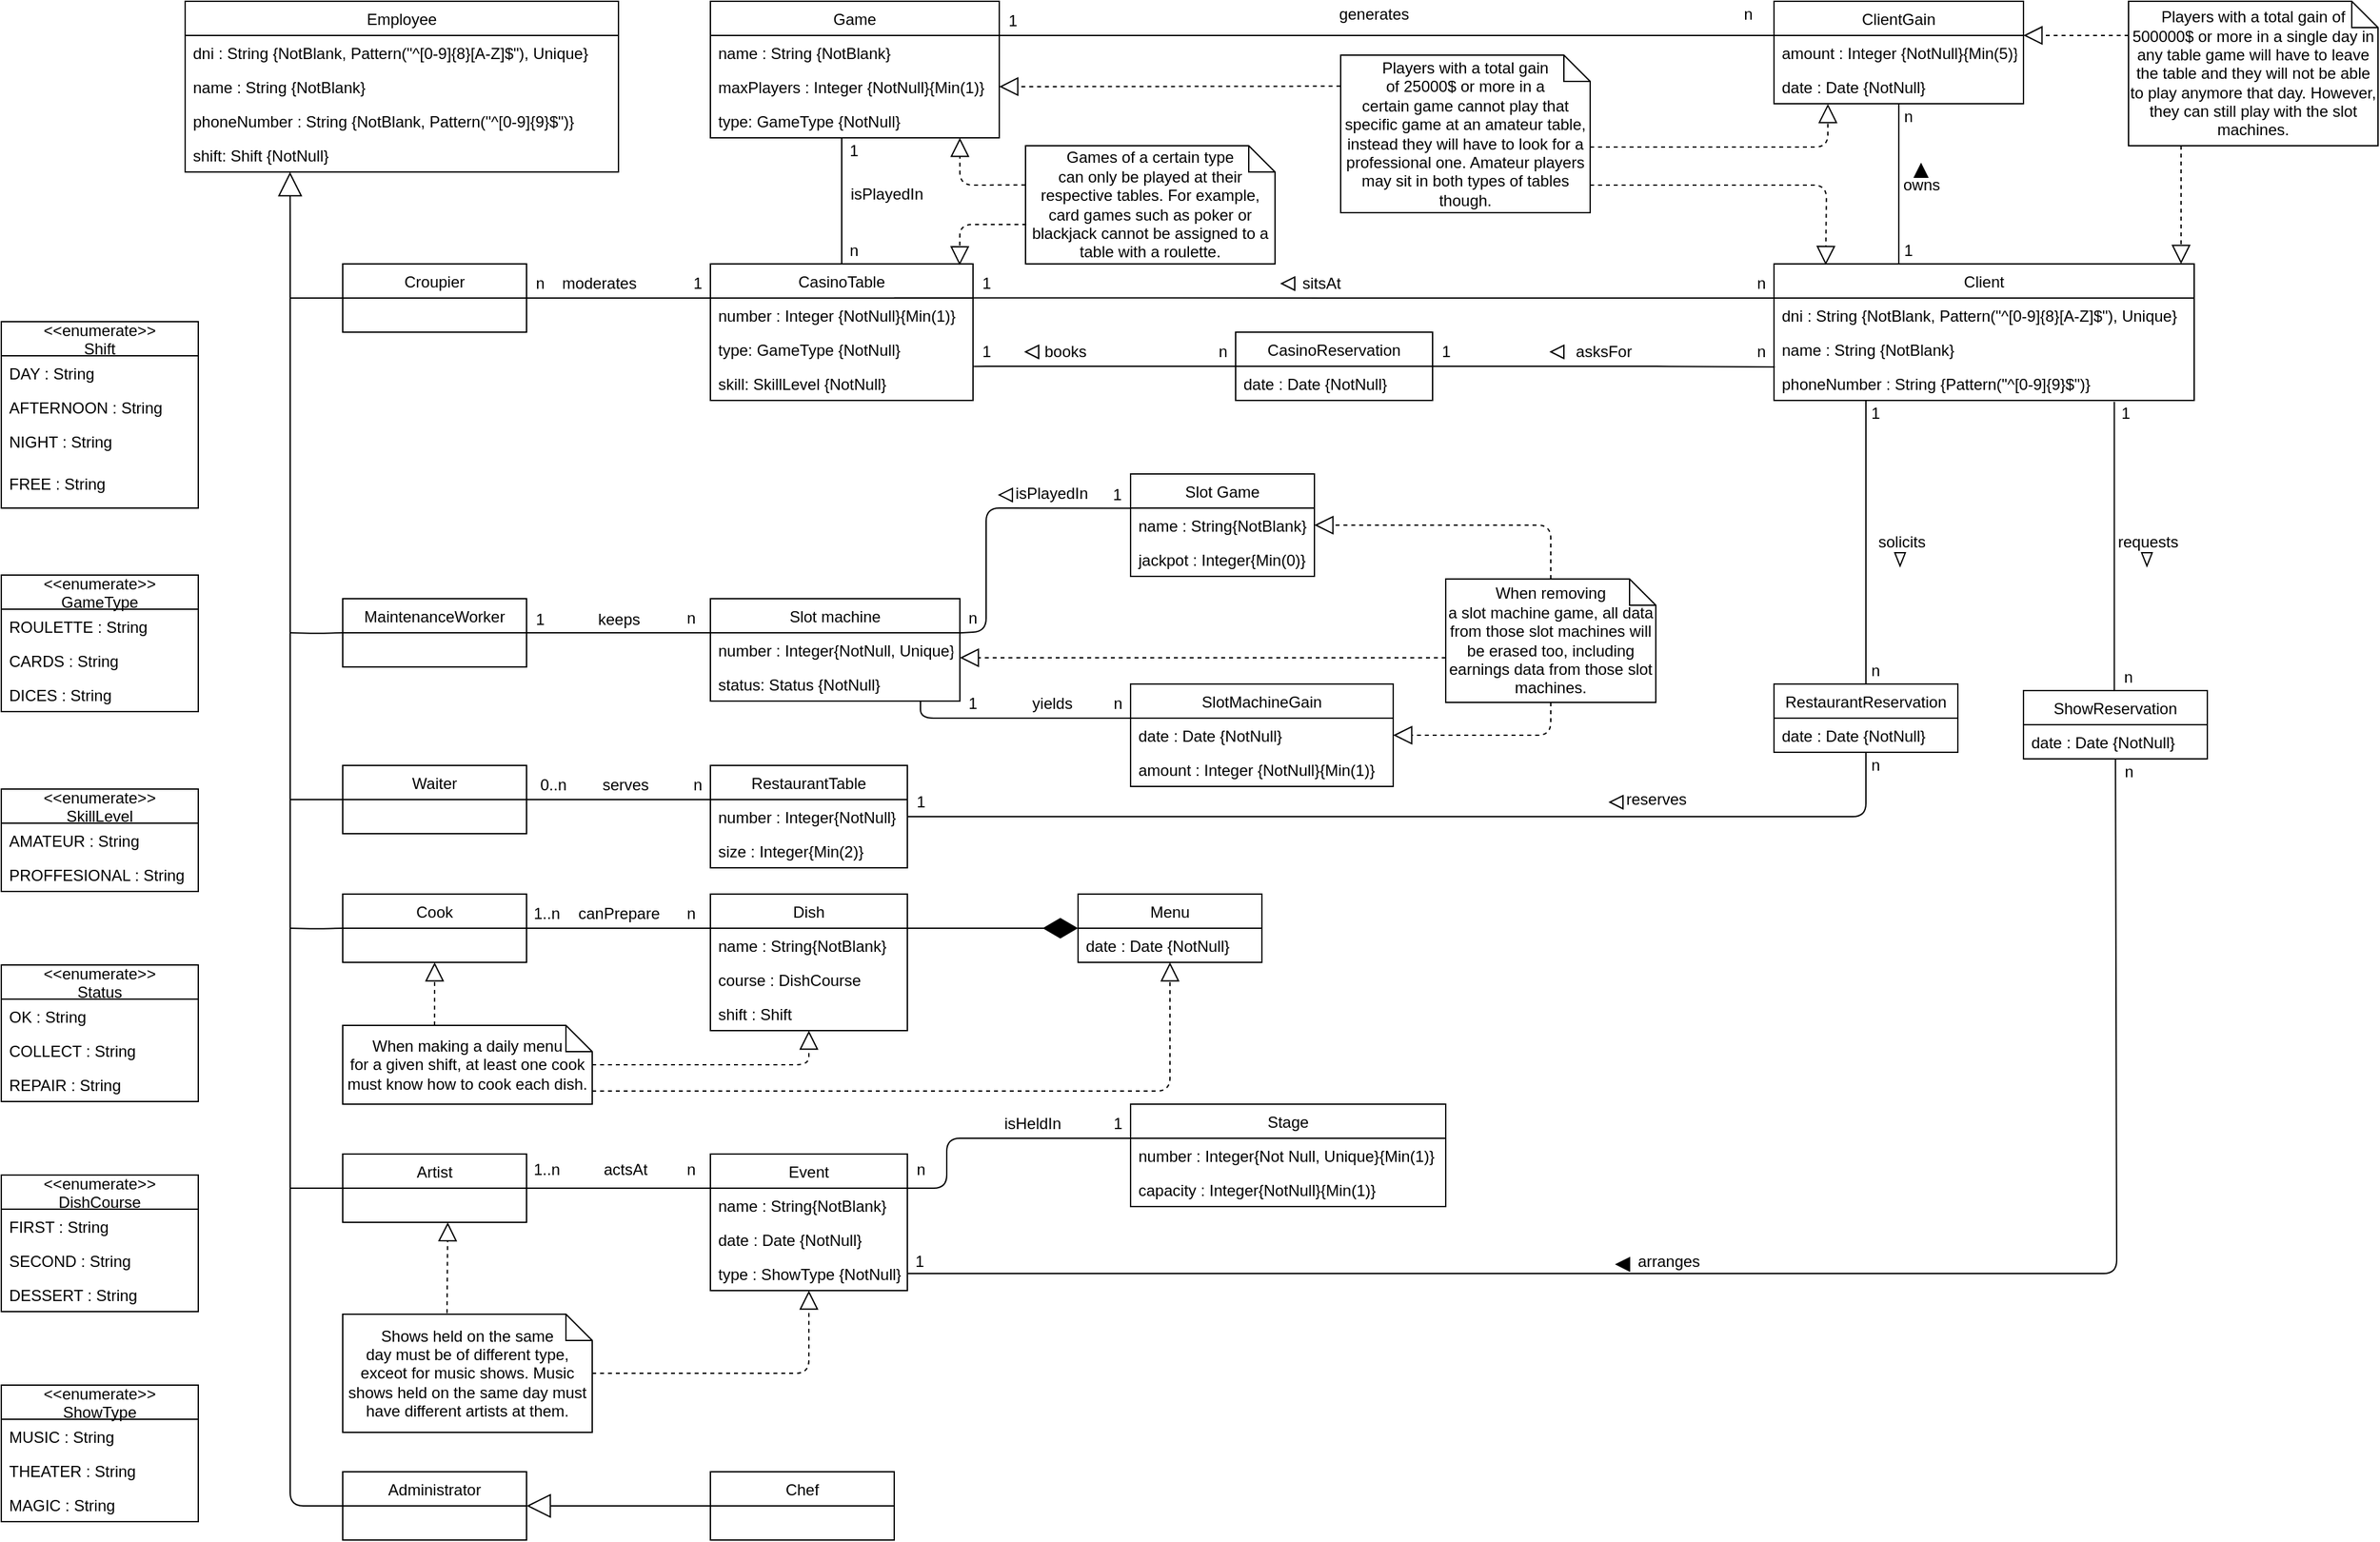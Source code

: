 <mxfile version="13.9.2" type="device"><diagram id="haP7rT65bJ3RNNxYi6FX" name="Page-1"><mxGraphModel dx="2274" dy="1919" grid="1" gridSize="10" guides="1" tooltips="1" connect="1" arrows="0" fold="1" page="1" pageScale="1" pageWidth="827" pageHeight="1169" math="0" shadow="0"><root><mxCell id="0"/><mxCell id="1" parent="0"/><mxCell id="ttoo0O_EBMb4lFPhNfV6-1" value="Employee" style="swimlane;fontStyle=0;childLayout=stackLayout;horizontal=1;startSize=26;fillColor=none;horizontalStack=0;resizeParent=1;resizeParentMax=0;resizeLast=0;collapsible=1;marginBottom=0;" parent="1" vertex="1"><mxGeometry x="-160" y="-960" width="330" height="130" as="geometry"><mxRectangle x="-40" y="-960" width="90" height="26" as="alternateBounds"/></mxGeometry></mxCell><mxCell id="ttoo0O_EBMb4lFPhNfV6-3" value="dni : String {NotBlank, Pattern(&quot;^[0-9]{8}[A-Z]$&quot;), Unique}" style="text;strokeColor=none;fillColor=none;align=left;verticalAlign=top;spacingLeft=4;spacingRight=4;overflow=hidden;rotatable=0;points=[[0,0.5],[1,0.5]];portConstraint=eastwest;" parent="ttoo0O_EBMb4lFPhNfV6-1" vertex="1"><mxGeometry y="26" width="330" height="26" as="geometry"/></mxCell><mxCell id="ttoo0O_EBMb4lFPhNfV6-2" value="name : String {NotBlank}" style="text;strokeColor=none;fillColor=none;align=left;verticalAlign=top;spacingLeft=4;spacingRight=4;overflow=hidden;rotatable=0;points=[[0,0.5],[1,0.5]];portConstraint=eastwest;" parent="ttoo0O_EBMb4lFPhNfV6-1" vertex="1"><mxGeometry y="52" width="330" height="26" as="geometry"/></mxCell><mxCell id="ttoo0O_EBMb4lFPhNfV6-4" value="phoneNumber : String {NotBlank, Pattern(&quot;^[0-9]{9}$&quot;)}" style="text;strokeColor=none;fillColor=none;align=left;verticalAlign=top;spacingLeft=4;spacingRight=4;overflow=hidden;rotatable=0;points=[[0,0.5],[1,0.5]];portConstraint=eastwest;" parent="ttoo0O_EBMb4lFPhNfV6-1" vertex="1"><mxGeometry y="78" width="330" height="26" as="geometry"/></mxCell><mxCell id="U2jEPS7BG4JOYbLefs9r-9" value="shift: Shift {NotNull}" style="text;strokeColor=none;fillColor=none;align=left;verticalAlign=top;spacingLeft=4;spacingRight=4;overflow=hidden;rotatable=0;points=[[0,0.5],[1,0.5]];portConstraint=eastwest;" parent="ttoo0O_EBMb4lFPhNfV6-1" vertex="1"><mxGeometry y="104" width="330" height="26" as="geometry"/></mxCell><mxCell id="ttoo0O_EBMb4lFPhNfV6-5" value="Cook" style="swimlane;fontStyle=0;childLayout=stackLayout;horizontal=1;startSize=26;fillColor=none;horizontalStack=0;resizeParent=1;resizeParentMax=0;resizeLast=0;collapsible=1;marginBottom=0;" parent="1" vertex="1"><mxGeometry x="-40" y="-280" width="140" height="52" as="geometry"/></mxCell><mxCell id="ttoo0O_EBMb4lFPhNfV6-9" value="Administrator" style="swimlane;fontStyle=0;childLayout=stackLayout;horizontal=1;startSize=26;fillColor=none;horizontalStack=0;resizeParent=1;resizeParentMax=0;resizeLast=0;collapsible=1;marginBottom=0;" parent="1" vertex="1"><mxGeometry x="-40" y="160" width="140" height="52" as="geometry"/></mxCell><mxCell id="ttoo0O_EBMb4lFPhNfV6-13" value="Artist" style="swimlane;fontStyle=0;childLayout=stackLayout;horizontal=1;startSize=26;fillColor=none;horizontalStack=0;resizeParent=1;resizeParentMax=0;resizeLast=0;collapsible=1;marginBottom=0;" parent="1" vertex="1"><mxGeometry x="-40" y="-82" width="140" height="52" as="geometry"/></mxCell><mxCell id="ttoo0O_EBMb4lFPhNfV6-17" value="Croupier" style="swimlane;fontStyle=0;childLayout=stackLayout;horizontal=1;startSize=26;fillColor=none;horizontalStack=0;resizeParent=1;resizeParentMax=0;resizeLast=0;collapsible=1;marginBottom=0;" parent="1" vertex="1"><mxGeometry x="-40" y="-760" width="140" height="52" as="geometry"/></mxCell><mxCell id="ttoo0O_EBMb4lFPhNfV6-22" value="Chef" style="swimlane;fontStyle=0;childLayout=stackLayout;horizontal=1;startSize=26;fillColor=none;horizontalStack=0;resizeParent=1;resizeParentMax=0;resizeLast=0;collapsible=1;marginBottom=0;swimlaneFillColor=#ffffff;" parent="1" vertex="1"><mxGeometry x="240" y="160" width="140" height="52" as="geometry"/></mxCell><mxCell id="ttoo0O_EBMb4lFPhNfV6-30" value="Game" style="swimlane;fontStyle=0;childLayout=stackLayout;horizontal=1;startSize=26;horizontalStack=0;resizeParent=1;resizeParentMax=0;resizeLast=0;collapsible=1;marginBottom=0;" parent="1" vertex="1"><mxGeometry x="240" y="-960" width="220" height="104" as="geometry"/></mxCell><mxCell id="ttoo0O_EBMb4lFPhNfV6-31" value="name : String {NotBlank}" style="text;strokeColor=none;fillColor=none;align=left;verticalAlign=top;spacingLeft=4;spacingRight=4;overflow=hidden;rotatable=0;points=[[0,0.5],[1,0.5]];portConstraint=eastwest;" parent="ttoo0O_EBMb4lFPhNfV6-30" vertex="1"><mxGeometry y="26" width="220" height="26" as="geometry"/></mxCell><mxCell id="ttoo0O_EBMb4lFPhNfV6-33" value="maxPlayers : Integer {NotNull}{Min(1)}" style="text;strokeColor=none;fillColor=none;align=left;verticalAlign=top;spacingLeft=4;spacingRight=4;overflow=hidden;rotatable=0;points=[[0,0.5],[1,0.5]];portConstraint=eastwest;" parent="ttoo0O_EBMb4lFPhNfV6-30" vertex="1"><mxGeometry y="52" width="220" height="26" as="geometry"/></mxCell><mxCell id="U2jEPS7BG4JOYbLefs9r-18" value="type: GameType {NotNull}" style="text;strokeColor=none;fillColor=none;align=left;verticalAlign=top;spacingLeft=4;spacingRight=4;overflow=hidden;rotatable=0;points=[[0,0.5],[1,0.5]];portConstraint=eastwest;" parent="ttoo0O_EBMb4lFPhNfV6-30" vertex="1"><mxGeometry y="78" width="220" height="26" as="geometry"/></mxCell><mxCell id="ttoo0O_EBMb4lFPhNfV6-34" value="CasinoTable" style="swimlane;fontStyle=0;childLayout=stackLayout;horizontal=1;startSize=26;fillColor=none;horizontalStack=0;resizeParent=1;resizeParentMax=0;resizeLast=0;collapsible=1;marginBottom=0;" parent="1" vertex="1"><mxGeometry x="240" y="-760" width="200" height="104" as="geometry"/></mxCell><mxCell id="ttoo0O_EBMb4lFPhNfV6-35" value="number : Integer {NotNull}{Min(1)}" style="text;strokeColor=none;fillColor=none;align=left;verticalAlign=top;spacingLeft=4;spacingRight=4;overflow=hidden;rotatable=0;points=[[0,0.5],[1,0.5]];portConstraint=eastwest;" parent="ttoo0O_EBMb4lFPhNfV6-34" vertex="1"><mxGeometry y="26" width="200" height="26" as="geometry"/></mxCell><mxCell id="U2jEPS7BG4JOYbLefs9r-17" value="type: GameType {NotNull}" style="text;strokeColor=none;fillColor=none;align=left;verticalAlign=top;spacingLeft=4;spacingRight=4;overflow=hidden;rotatable=0;points=[[0,0.5],[1,0.5]];portConstraint=eastwest;" parent="ttoo0O_EBMb4lFPhNfV6-34" vertex="1"><mxGeometry y="52" width="200" height="26" as="geometry"/></mxCell><mxCell id="U2jEPS7BG4JOYbLefs9r-93" value="skill: SkillLevel {NotNull}" style="text;strokeColor=none;fillColor=none;align=left;verticalAlign=top;spacingLeft=4;spacingRight=4;overflow=hidden;rotatable=0;points=[[0,0.5],[1,0.5]];portConstraint=eastwest;" parent="ttoo0O_EBMb4lFPhNfV6-34" vertex="1"><mxGeometry y="78" width="200" height="26" as="geometry"/></mxCell><mxCell id="ttoo0O_EBMb4lFPhNfV6-38" value="&lt;&lt;enumerate&gt;&gt;&#10;Shift" style="swimlane;fontStyle=0;childLayout=stackLayout;horizontal=1;startSize=26;fillColor=none;horizontalStack=0;resizeParent=1;resizeParentMax=0;resizeLast=0;collapsible=1;marginBottom=0;" parent="1" vertex="1"><mxGeometry x="-300" y="-716" width="150" height="142" as="geometry"/></mxCell><mxCell id="ttoo0O_EBMb4lFPhNfV6-39" value="DAY : String" style="text;strokeColor=none;fillColor=none;align=left;verticalAlign=top;spacingLeft=4;spacingRight=4;overflow=hidden;rotatable=0;points=[[0,0.5],[1,0.5]];portConstraint=eastwest;" parent="ttoo0O_EBMb4lFPhNfV6-38" vertex="1"><mxGeometry y="26" width="150" height="26" as="geometry"/></mxCell><mxCell id="ttoo0O_EBMb4lFPhNfV6-40" value="AFTERNOON : String" style="text;strokeColor=none;fillColor=none;align=left;verticalAlign=top;spacingLeft=4;spacingRight=4;overflow=hidden;rotatable=0;points=[[0,0.5],[1,0.5]];portConstraint=eastwest;" parent="ttoo0O_EBMb4lFPhNfV6-38" vertex="1"><mxGeometry y="52" width="150" height="26" as="geometry"/></mxCell><mxCell id="ttoo0O_EBMb4lFPhNfV6-41" value="NIGHT : String" style="text;strokeColor=none;fillColor=none;align=left;verticalAlign=top;spacingLeft=4;spacingRight=4;overflow=hidden;rotatable=0;points=[[0,0.5],[1,0.5]];portConstraint=eastwest;" parent="ttoo0O_EBMb4lFPhNfV6-38" vertex="1"><mxGeometry y="78" width="150" height="32" as="geometry"/></mxCell><mxCell id="BKhPPXuV4jdL5ElhV1Ix-18" value="FREE : String" style="text;strokeColor=none;fillColor=none;align=left;verticalAlign=top;spacingLeft=4;spacingRight=4;overflow=hidden;rotatable=0;points=[[0,0.5],[1,0.5]];portConstraint=eastwest;" parent="ttoo0O_EBMb4lFPhNfV6-38" vertex="1"><mxGeometry y="110" width="150" height="32" as="geometry"/></mxCell><mxCell id="ttoo0O_EBMb4lFPhNfV6-42" value="Event" style="swimlane;fontStyle=0;childLayout=stackLayout;horizontal=1;startSize=26;fillColor=none;horizontalStack=0;resizeParent=1;resizeParentMax=0;resizeLast=0;collapsible=1;marginBottom=0;" parent="1" vertex="1"><mxGeometry x="240" y="-82" width="150" height="104" as="geometry"/></mxCell><mxCell id="ttoo0O_EBMb4lFPhNfV6-43" value="name : String{NotBlank}" style="text;strokeColor=none;fillColor=none;align=left;verticalAlign=top;spacingLeft=4;spacingRight=4;overflow=hidden;rotatable=0;points=[[0,0.5],[1,0.5]];portConstraint=eastwest;" parent="ttoo0O_EBMb4lFPhNfV6-42" vertex="1"><mxGeometry y="26" width="150" height="26" as="geometry"/></mxCell><mxCell id="ttoo0O_EBMb4lFPhNfV6-44" value="date : Date {NotNull}" style="text;strokeColor=none;fillColor=none;align=left;verticalAlign=top;spacingLeft=4;spacingRight=4;overflow=hidden;rotatable=0;points=[[0,0.5],[1,0.5]];portConstraint=eastwest;" parent="ttoo0O_EBMb4lFPhNfV6-42" vertex="1"><mxGeometry y="52" width="150" height="26" as="geometry"/></mxCell><mxCell id="ttoo0O_EBMb4lFPhNfV6-45" value="type : ShowType {NotNull}" style="text;strokeColor=none;fillColor=none;align=left;verticalAlign=top;spacingLeft=4;spacingRight=4;overflow=hidden;rotatable=0;points=[[0,0.5],[1,0.5]];portConstraint=eastwest;" parent="ttoo0O_EBMb4lFPhNfV6-42" vertex="1"><mxGeometry y="78" width="150" height="26" as="geometry"/></mxCell><mxCell id="ttoo0O_EBMb4lFPhNfV6-46" value="Slot machine" style="swimlane;fontStyle=0;childLayout=stackLayout;horizontal=1;startSize=26;fillColor=none;horizontalStack=0;resizeParent=1;resizeParentMax=0;resizeLast=0;collapsible=1;marginBottom=0;" parent="1" vertex="1"><mxGeometry x="240" y="-505" width="190" height="78" as="geometry"/></mxCell><mxCell id="ttoo0O_EBMb4lFPhNfV6-47" value="number : Integer{NotNull, Unique}{Min(1)}" style="text;strokeColor=none;fillColor=none;align=left;verticalAlign=top;spacingLeft=4;spacingRight=4;overflow=hidden;rotatable=0;points=[[0,0.5],[1,0.5]];portConstraint=eastwest;" parent="ttoo0O_EBMb4lFPhNfV6-46" vertex="1"><mxGeometry y="26" width="190" height="26" as="geometry"/></mxCell><mxCell id="I0wCT_-brJnPzr2VMKMi-22" value="status: Status {NotNull}" style="text;strokeColor=none;fillColor=none;align=left;verticalAlign=top;spacingLeft=4;spacingRight=4;overflow=hidden;rotatable=0;points=[[0,0.5],[1,0.5]];portConstraint=eastwest;" parent="ttoo0O_EBMb4lFPhNfV6-46" vertex="1"><mxGeometry y="52" width="190" height="26" as="geometry"/></mxCell><mxCell id="ttoo0O_EBMb4lFPhNfV6-50" value="Menu" style="swimlane;fontStyle=0;childLayout=stackLayout;horizontal=1;startSize=26;fillColor=none;horizontalStack=0;resizeParent=1;resizeParentMax=0;resizeLast=0;collapsible=1;marginBottom=0;" parent="1" vertex="1"><mxGeometry x="520" y="-280" width="140" height="52" as="geometry"/></mxCell><mxCell id="ttoo0O_EBMb4lFPhNfV6-51" value="date : Date {NotNull}" style="text;strokeColor=none;fillColor=none;align=left;verticalAlign=top;spacingLeft=4;spacingRight=4;overflow=hidden;rotatable=0;points=[[0,0.5],[1,0.5]];portConstraint=eastwest;" parent="ttoo0O_EBMb4lFPhNfV6-50" vertex="1"><mxGeometry y="26" width="140" height="26" as="geometry"/></mxCell><mxCell id="ttoo0O_EBMb4lFPhNfV6-58" value="&lt;&lt;enumerate&gt;&gt;&#10;DishCourse" style="swimlane;fontStyle=0;childLayout=stackLayout;horizontal=1;startSize=26;fillColor=none;horizontalStack=0;resizeParent=1;resizeParentMax=0;resizeLast=0;collapsible=1;marginBottom=0;" parent="1" vertex="1"><mxGeometry x="-300" y="-66" width="150" height="104" as="geometry"/></mxCell><mxCell id="ttoo0O_EBMb4lFPhNfV6-59" value="FIRST : String" style="text;strokeColor=none;fillColor=none;align=left;verticalAlign=top;spacingLeft=4;spacingRight=4;overflow=hidden;rotatable=0;points=[[0,0.5],[1,0.5]];portConstraint=eastwest;" parent="ttoo0O_EBMb4lFPhNfV6-58" vertex="1"><mxGeometry y="26" width="150" height="26" as="geometry"/></mxCell><mxCell id="ttoo0O_EBMb4lFPhNfV6-60" value="SECOND : String" style="text;strokeColor=none;fillColor=none;align=left;verticalAlign=top;spacingLeft=4;spacingRight=4;overflow=hidden;rotatable=0;points=[[0,0.5],[1,0.5]];portConstraint=eastwest;" parent="ttoo0O_EBMb4lFPhNfV6-58" vertex="1"><mxGeometry y="52" width="150" height="26" as="geometry"/></mxCell><mxCell id="ttoo0O_EBMb4lFPhNfV6-61" value="DESSERT : String" style="text;strokeColor=none;fillColor=none;align=left;verticalAlign=top;spacingLeft=4;spacingRight=4;overflow=hidden;rotatable=0;points=[[0,0.5],[1,0.5]];portConstraint=eastwest;" parent="ttoo0O_EBMb4lFPhNfV6-58" vertex="1"><mxGeometry y="78" width="150" height="26" as="geometry"/></mxCell><mxCell id="U2jEPS7BG4JOYbLefs9r-5" value="" style="endArrow=block;endSize=16;endFill=0;html=1;" parent="1" source="ttoo0O_EBMb4lFPhNfV6-22" target="ttoo0O_EBMb4lFPhNfV6-9" edge="1"><mxGeometry width="160" relative="1" as="geometry"><mxPoint x="330" y="682" as="sourcePoint"/><mxPoint x="726.22" y="819.324" as="targetPoint"/></mxGeometry></mxCell><mxCell id="U2jEPS7BG4JOYbLefs9r-11" value="&lt;&lt;enumerate&gt;&gt;&#10;GameType" style="swimlane;fontStyle=0;childLayout=stackLayout;horizontal=1;startSize=26;fillColor=none;horizontalStack=0;resizeParent=1;resizeParentMax=0;resizeLast=0;collapsible=1;marginBottom=0;" parent="1" vertex="1"><mxGeometry x="-300" y="-523" width="150" height="104" as="geometry"/></mxCell><mxCell id="U2jEPS7BG4JOYbLefs9r-12" value="ROULETTE : String" style="text;strokeColor=none;fillColor=none;align=left;verticalAlign=top;spacingLeft=4;spacingRight=4;overflow=hidden;rotatable=0;points=[[0,0.5],[1,0.5]];portConstraint=eastwest;" parent="U2jEPS7BG4JOYbLefs9r-11" vertex="1"><mxGeometry y="26" width="150" height="26" as="geometry"/></mxCell><mxCell id="U2jEPS7BG4JOYbLefs9r-13" value="CARDS : String" style="text;strokeColor=none;fillColor=none;align=left;verticalAlign=top;spacingLeft=4;spacingRight=4;overflow=hidden;rotatable=0;points=[[0,0.5],[1,0.5]];portConstraint=eastwest;" parent="U2jEPS7BG4JOYbLefs9r-11" vertex="1"><mxGeometry y="52" width="150" height="26" as="geometry"/></mxCell><mxCell id="U2jEPS7BG4JOYbLefs9r-14" value="DICES : String" style="text;strokeColor=none;fillColor=none;align=left;verticalAlign=top;spacingLeft=4;spacingRight=4;overflow=hidden;rotatable=0;points=[[0,0.5],[1,0.5]];portConstraint=eastwest;" parent="U2jEPS7BG4JOYbLefs9r-11" vertex="1"><mxGeometry y="78" width="150" height="26" as="geometry"/></mxCell><mxCell id="U2jEPS7BG4JOYbLefs9r-20" value="1" style="text;html=1;align=center;verticalAlign=middle;resizable=0;points=[];autosize=1;" parent="1" vertex="1"><mxGeometry x="440" y="-755" width="20" height="20" as="geometry"/></mxCell><mxCell id="U2jEPS7BG4JOYbLefs9r-21" value="n" style="text;html=1;align=center;verticalAlign=middle;resizable=0;points=[];autosize=1;" parent="1" vertex="1"><mxGeometry x="1030" y="-755" width="20" height="20" as="geometry"/></mxCell><mxCell id="U2jEPS7BG4JOYbLefs9r-22" value="isPlayedIn" style="text;html=1;align=center;verticalAlign=middle;resizable=0;points=[];autosize=1;" parent="1" vertex="1"><mxGeometry x="339" y="-823" width="70" height="20" as="geometry"/></mxCell><mxCell id="U2jEPS7BG4JOYbLefs9r-24" value="n" style="text;html=1;align=center;verticalAlign=middle;resizable=0;points=[];autosize=1;" parent="1" vertex="1"><mxGeometry x="215" y="-500" width="20" height="20" as="geometry"/></mxCell><mxCell id="U2jEPS7BG4JOYbLefs9r-25" value="1" style="text;html=1;align=center;verticalAlign=middle;resizable=0;points=[];autosize=1;" parent="1" vertex="1"><mxGeometry x="1142" y="-780" width="20" height="20" as="geometry"/></mxCell><mxCell id="U2jEPS7BG4JOYbLefs9r-26" value="moderates" style="text;html=1;align=center;verticalAlign=middle;resizable=0;points=[];autosize=1;" parent="1" vertex="1"><mxGeometry x="120" y="-755" width="70" height="20" as="geometry"/></mxCell><mxCell id="U2jEPS7BG4JOYbLefs9r-28" value="n" style="text;html=1;align=center;verticalAlign=middle;resizable=0;points=[];autosize=1;" parent="1" vertex="1"><mxGeometry x="215" y="-80" width="20" height="20" as="geometry"/></mxCell><mxCell id="U2jEPS7BG4JOYbLefs9r-29" value="1..n" style="text;html=1;align=center;verticalAlign=middle;resizable=0;points=[];autosize=1;" parent="1" vertex="1"><mxGeometry x="95" y="-80" width="40" height="20" as="geometry"/></mxCell><mxCell id="U2jEPS7BG4JOYbLefs9r-32" value="&lt;&lt;enumerate&gt;&gt;&#10;ShowType" style="swimlane;fontStyle=0;childLayout=stackLayout;horizontal=1;startSize=26;fillColor=none;horizontalStack=0;resizeParent=1;resizeParentMax=0;resizeLast=0;collapsible=1;marginBottom=0;" parent="1" vertex="1"><mxGeometry x="-300" y="94" width="150" height="104" as="geometry"/></mxCell><mxCell id="U2jEPS7BG4JOYbLefs9r-33" value="MUSIC : String" style="text;strokeColor=none;fillColor=none;align=left;verticalAlign=top;spacingLeft=4;spacingRight=4;overflow=hidden;rotatable=0;points=[[0,0.5],[1,0.5]];portConstraint=eastwest;" parent="U2jEPS7BG4JOYbLefs9r-32" vertex="1"><mxGeometry y="26" width="150" height="26" as="geometry"/></mxCell><mxCell id="U2jEPS7BG4JOYbLefs9r-34" value="THEATER : String" style="text;strokeColor=none;fillColor=none;align=left;verticalAlign=top;spacingLeft=4;spacingRight=4;overflow=hidden;rotatable=0;points=[[0,0.5],[1,0.5]];portConstraint=eastwest;" parent="U2jEPS7BG4JOYbLefs9r-32" vertex="1"><mxGeometry y="52" width="150" height="26" as="geometry"/></mxCell><mxCell id="U2jEPS7BG4JOYbLefs9r-35" value="MAGIC : String" style="text;strokeColor=none;fillColor=none;align=left;verticalAlign=top;spacingLeft=4;spacingRight=4;overflow=hidden;rotatable=0;points=[[0,0.5],[1,0.5]];portConstraint=eastwest;" parent="U2jEPS7BG4JOYbLefs9r-32" vertex="1"><mxGeometry y="78" width="150" height="26" as="geometry"/></mxCell><mxCell id="U2jEPS7BG4JOYbLefs9r-40" value="Dish" style="swimlane;fontStyle=0;childLayout=stackLayout;horizontal=1;startSize=26;fillColor=none;horizontalStack=0;resizeParent=1;resizeParentMax=0;resizeLast=0;collapsible=1;marginBottom=0;" parent="1" vertex="1"><mxGeometry x="240" y="-280" width="150" height="104" as="geometry"/></mxCell><mxCell id="U2jEPS7BG4JOYbLefs9r-41" value="name : String{NotBlank}" style="text;strokeColor=none;fillColor=none;align=left;verticalAlign=top;spacingLeft=4;spacingRight=4;overflow=hidden;rotatable=0;points=[[0,0.5],[1,0.5]];portConstraint=eastwest;" parent="U2jEPS7BG4JOYbLefs9r-40" vertex="1"><mxGeometry y="26" width="150" height="26" as="geometry"/></mxCell><mxCell id="U2jEPS7BG4JOYbLefs9r-42" value="course : DishCourse" style="text;strokeColor=none;fillColor=none;align=left;verticalAlign=top;spacingLeft=4;spacingRight=4;overflow=hidden;rotatable=0;points=[[0,0.5],[1,0.5]];portConstraint=eastwest;" parent="U2jEPS7BG4JOYbLefs9r-40" vertex="1"><mxGeometry y="52" width="150" height="26" as="geometry"/></mxCell><mxCell id="U2jEPS7BG4JOYbLefs9r-43" value="shift : Shift" style="text;strokeColor=none;fillColor=none;align=left;verticalAlign=top;spacingLeft=4;spacingRight=4;overflow=hidden;rotatable=0;points=[[0,0.5],[1,0.5]];portConstraint=eastwest;" parent="U2jEPS7BG4JOYbLefs9r-40" vertex="1"><mxGeometry y="78" width="150" height="26" as="geometry"/></mxCell><mxCell id="U2jEPS7BG4JOYbLefs9r-44" value="" style="endArrow=diamondThin;endFill=1;endSize=24;html=1;entryX=0;entryY=0;entryDx=0;entryDy=0;entryPerimeter=0;" parent="1" target="ttoo0O_EBMb4lFPhNfV6-51" edge="1"><mxGeometry width="160" relative="1" as="geometry"><mxPoint x="380" y="-254" as="sourcePoint"/><mxPoint x="490" y="540" as="targetPoint"/></mxGeometry></mxCell><mxCell id="U2jEPS7BG4JOYbLefs9r-47" value="1..n" style="text;html=1;align=center;verticalAlign=middle;resizable=0;points=[];autosize=1;" parent="1" vertex="1"><mxGeometry x="95" y="-275" width="40" height="20" as="geometry"/></mxCell><mxCell id="U2jEPS7BG4JOYbLefs9r-49" value="canPrepare" style="text;html=1;align=center;verticalAlign=middle;resizable=0;points=[];autosize=1;" parent="1" vertex="1"><mxGeometry x="130" y="-275" width="80" height="20" as="geometry"/></mxCell><mxCell id="U2jEPS7BG4JOYbLefs9r-51" value="n" style="text;html=1;align=center;verticalAlign=middle;resizable=0;points=[];autosize=1;" parent="1" vertex="1"><mxGeometry x="215" y="-275" width="20" height="20" as="geometry"/></mxCell><mxCell id="U2jEPS7BG4JOYbLefs9r-53" value="" style="endArrow=none;html=1;entryX=1;entryY=0.001;entryDx=0;entryDy=0;entryPerimeter=0;exitX=0;exitY=0;exitDx=0;exitDy=0;exitPerimeter=0;" parent="1" source="I0wCT_-brJnPzr2VMKMi-29" target="ttoo0O_EBMb4lFPhNfV6-43" edge="1"><mxGeometry width="50" height="50" relative="1" as="geometry"><mxPoint x="550" y="-94" as="sourcePoint"/><mxPoint x="390" y="-90" as="targetPoint"/><Array as="points"><mxPoint x="420" y="-94"/><mxPoint x="420" y="-56"/></Array></mxGeometry></mxCell><mxCell id="U2jEPS7BG4JOYbLefs9r-54" value="1" style="text;html=1;align=center;verticalAlign=middle;resizable=0;points=[];autosize=1;" parent="1" vertex="1"><mxGeometry x="220" y="-755" width="20" height="20" as="geometry"/></mxCell><mxCell id="U2jEPS7BG4JOYbLefs9r-55" value="n" style="text;html=1;align=center;verticalAlign=middle;resizable=0;points=[];autosize=1;" parent="1" vertex="1"><mxGeometry x="100" y="-755" width="20" height="20" as="geometry"/></mxCell><mxCell id="U2jEPS7BG4JOYbLefs9r-56" value="actsAt" style="text;html=1;align=center;verticalAlign=middle;resizable=0;points=[];autosize=1;" parent="1" vertex="1"><mxGeometry x="150" y="-80" width="50" height="20" as="geometry"/></mxCell><mxCell id="U2jEPS7BG4JOYbLefs9r-58" value="isHeldIn" style="text;html=1;align=center;verticalAlign=middle;resizable=0;points=[];autosize=1;" parent="1" vertex="1"><mxGeometry x="455" y="-115" width="60" height="20" as="geometry"/></mxCell><mxCell id="U2jEPS7BG4JOYbLefs9r-69" value="ClientGain" style="swimlane;fontStyle=0;childLayout=stackLayout;horizontal=1;startSize=26;fillColor=none;horizontalStack=0;resizeParent=1;resizeParentMax=0;resizeLast=0;collapsible=1;marginBottom=0;" parent="1" vertex="1"><mxGeometry x="1050" y="-960" width="190" height="78" as="geometry"/></mxCell><mxCell id="U2jEPS7BG4JOYbLefs9r-70" value="amount : Integer {NotNull}{Min(5)}" style="text;strokeColor=none;fillColor=none;align=left;verticalAlign=top;spacingLeft=4;spacingRight=4;overflow=hidden;rotatable=0;points=[[0,0.5],[1,0.5]];portConstraint=eastwest;" parent="U2jEPS7BG4JOYbLefs9r-69" vertex="1"><mxGeometry y="26" width="190" height="26" as="geometry"/></mxCell><mxCell id="U2jEPS7BG4JOYbLefs9r-89" value="date : Date {NotNull}" style="text;strokeColor=none;fillColor=none;align=left;verticalAlign=top;spacingLeft=4;spacingRight=4;overflow=hidden;rotatable=0;points=[[0,0.5],[1,0.5]];portConstraint=eastwest;" parent="U2jEPS7BG4JOYbLefs9r-69" vertex="1"><mxGeometry y="52" width="190" height="26" as="geometry"/></mxCell><mxCell id="U2jEPS7BG4JOYbLefs9r-73" value="Client" style="swimlane;fontStyle=0;childLayout=stackLayout;horizontal=1;startSize=26;fillColor=none;horizontalStack=0;resizeParent=1;resizeParentMax=0;resizeLast=0;collapsible=1;marginBottom=0;" parent="1" vertex="1"><mxGeometry x="1050" y="-760" width="320" height="104" as="geometry"/></mxCell><mxCell id="U2jEPS7BG4JOYbLefs9r-75" value="dni : String {NotBlank, Pattern(&quot;^[0-9]{8}[A-Z]$&quot;), Unique}" style="text;strokeColor=none;fillColor=none;align=left;verticalAlign=top;spacingLeft=4;spacingRight=4;overflow=hidden;rotatable=0;points=[[0,0.5],[1,0.5]];portConstraint=eastwest;" parent="U2jEPS7BG4JOYbLefs9r-73" vertex="1"><mxGeometry y="26" width="320" height="26" as="geometry"/></mxCell><mxCell id="U2jEPS7BG4JOYbLefs9r-74" value="name : String {NotBlank}" style="text;strokeColor=none;fillColor=none;align=left;verticalAlign=top;spacingLeft=4;spacingRight=4;overflow=hidden;rotatable=0;points=[[0,0.5],[1,0.5]];portConstraint=eastwest;" parent="U2jEPS7BG4JOYbLefs9r-73" vertex="1"><mxGeometry y="52" width="320" height="26" as="geometry"/></mxCell><mxCell id="U2jEPS7BG4JOYbLefs9r-76" value="phoneNumber : String {Pattern(&quot;^[0-9]{9}$&quot;)}" style="text;strokeColor=none;fillColor=none;align=left;verticalAlign=top;spacingLeft=4;spacingRight=4;overflow=hidden;rotatable=0;points=[[0,0.5],[1,0.5]];portConstraint=eastwest;" parent="U2jEPS7BG4JOYbLefs9r-73" vertex="1"><mxGeometry y="78" width="320" height="26" as="geometry"/></mxCell><mxCell id="U2jEPS7BG4JOYbLefs9r-80" value="n" style="text;html=1;align=center;verticalAlign=middle;resizable=0;points=[];autosize=1;" parent="1" vertex="1"><mxGeometry x="339" y="-780" width="20" height="20" as="geometry"/></mxCell><mxCell id="U2jEPS7BG4JOYbLefs9r-83" value="n" style="text;html=1;align=center;verticalAlign=middle;resizable=0;points=[];autosize=1;" parent="1" vertex="1"><mxGeometry x="1020" y="-960" width="20" height="20" as="geometry"/></mxCell><mxCell id="U2jEPS7BG4JOYbLefs9r-84" value="1" style="text;html=1;align=center;verticalAlign=middle;resizable=0;points=[];autosize=1;" parent="1" vertex="1"><mxGeometry x="339" y="-856" width="20" height="20" as="geometry"/></mxCell><mxCell id="U2jEPS7BG4JOYbLefs9r-86" value="n" style="text;html=1;align=center;verticalAlign=middle;resizable=0;points=[];autosize=1;" parent="1" vertex="1"><mxGeometry x="1142" y="-882" width="20" height="20" as="geometry"/></mxCell><mxCell id="U2jEPS7BG4JOYbLefs9r-87" value="1" style="text;html=1;align=center;verticalAlign=middle;resizable=0;points=[];autosize=1;" parent="1" vertex="1"><mxGeometry x="460" y="-955" width="20" height="20" as="geometry"/></mxCell><mxCell id="U2jEPS7BG4JOYbLefs9r-88" value="owns" style="text;html=1;align=center;verticalAlign=middle;resizable=0;points=[];autosize=1;" parent="1" vertex="1"><mxGeometry x="1142" y="-830" width="40" height="20" as="geometry"/></mxCell><mxCell id="U2jEPS7BG4JOYbLefs9r-90" value="sitsAt" style="text;html=1;align=center;verticalAlign=middle;resizable=0;points=[];autosize=1;" parent="1" vertex="1"><mxGeometry x="685" y="-755" width="40" height="20" as="geometry"/></mxCell><mxCell id="U2jEPS7BG4JOYbLefs9r-92" value="generates" style="text;html=1;align=center;verticalAlign=middle;resizable=0;points=[];autosize=1;" parent="1" vertex="1"><mxGeometry x="710" y="-960" width="70" height="20" as="geometry"/></mxCell><mxCell id="U2jEPS7BG4JOYbLefs9r-94" value="&lt;&lt;enumerate&gt;&gt;&#10;SkillLevel" style="swimlane;fontStyle=0;childLayout=stackLayout;horizontal=1;startSize=26;fillColor=none;horizontalStack=0;resizeParent=1;resizeParentMax=0;resizeLast=0;collapsible=1;marginBottom=0;" parent="1" vertex="1"><mxGeometry x="-300" y="-360" width="150" height="78" as="geometry"/></mxCell><mxCell id="U2jEPS7BG4JOYbLefs9r-95" value="AMATEUR : String" style="text;strokeColor=none;fillColor=none;align=left;verticalAlign=top;spacingLeft=4;spacingRight=4;overflow=hidden;rotatable=0;points=[[0,0.5],[1,0.5]];portConstraint=eastwest;" parent="U2jEPS7BG4JOYbLefs9r-94" vertex="1"><mxGeometry y="26" width="150" height="26" as="geometry"/></mxCell><mxCell id="U2jEPS7BG4JOYbLefs9r-96" value="PROFFESIONAL : String" style="text;strokeColor=none;fillColor=none;align=left;verticalAlign=top;spacingLeft=4;spacingRight=4;overflow=hidden;rotatable=0;points=[[0,0.5],[1,0.5]];portConstraint=eastwest;" parent="U2jEPS7BG4JOYbLefs9r-94" vertex="1"><mxGeometry y="52" width="150" height="26" as="geometry"/></mxCell><mxCell id="I0wCT_-brJnPzr2VMKMi-1" value="MaintenanceWorker" style="swimlane;fontStyle=0;childLayout=stackLayout;horizontal=1;startSize=26;fillColor=none;horizontalStack=0;resizeParent=1;resizeParentMax=0;resizeLast=0;collapsible=1;marginBottom=0;" parent="1" vertex="1"><mxGeometry x="-40" y="-505" width="140" height="52" as="geometry"/></mxCell><mxCell id="I0wCT_-brJnPzr2VMKMi-5" value="" style="endArrow=block;endSize=16;endFill=0;html=1;entryX=0.242;entryY=1;entryDx=0;entryDy=0;entryPerimeter=0;" parent="1" target="U2jEPS7BG4JOYbLefs9r-9" edge="1"><mxGeometry width="160" relative="1" as="geometry"><mxPoint x="-80" y="-720" as="sourcePoint"/><mxPoint x="-80" y="-820" as="targetPoint"/><Array as="points"><mxPoint x="-80" y="-790"/></Array></mxGeometry></mxCell><mxCell id="I0wCT_-brJnPzr2VMKMi-6" value="" style="endArrow=none;html=1;exitX=0;exitY=0.5;exitDx=0;exitDy=0;" parent="1" source="ttoo0O_EBMb4lFPhNfV6-9" edge="1"><mxGeometry width="50" height="50" relative="1" as="geometry"><mxPoint x="-50" y="-171" as="sourcePoint"/><mxPoint x="-80" y="-735" as="targetPoint"/><Array as="points"><mxPoint x="-80" y="186"/><mxPoint x="-80" y="-95"/><mxPoint x="-80" y="-321"/><mxPoint x="-80" y="-735"/></Array></mxGeometry></mxCell><mxCell id="I0wCT_-brJnPzr2VMKMi-9" value="" style="endArrow=none;html=1;edgeStyle=orthogonalEdgeStyle;entryX=0;entryY=0.25;entryDx=0;entryDy=0;exitX=1;exitY=0.5;exitDx=0;exitDy=0;" parent="1" source="ttoo0O_EBMb4lFPhNfV6-13" target="ttoo0O_EBMb4lFPhNfV6-42" edge="1"><mxGeometry relative="1" as="geometry"><mxPoint x="80" y="-130" as="sourcePoint"/><mxPoint x="240" y="-130" as="targetPoint"/></mxGeometry></mxCell><mxCell id="I0wCT_-brJnPzr2VMKMi-13" value="" style="endArrow=none;html=1;edgeStyle=orthogonalEdgeStyle;entryX=0;entryY=0.5;entryDx=0;entryDy=0;" parent="1" target="I0wCT_-brJnPzr2VMKMi-1" edge="1"><mxGeometry relative="1" as="geometry"><mxPoint x="-80" y="-479" as="sourcePoint"/><mxPoint x="-40" y="-534.07" as="targetPoint"/></mxGeometry></mxCell><mxCell id="I0wCT_-brJnPzr2VMKMi-14" value="" style="endArrow=none;html=1;edgeStyle=orthogonalEdgeStyle;entryX=0;entryY=0;entryDx=0;entryDy=0;entryPerimeter=0;" parent="1" target="U2jEPS7BG4JOYbLefs9r-75" edge="1"><mxGeometry relative="1" as="geometry"><mxPoint x="380" y="-734.14" as="sourcePoint"/><mxPoint x="1040" y="-734" as="targetPoint"/><Array as="points"><mxPoint x="460" y="-734"/></Array></mxGeometry></mxCell><mxCell id="I0wCT_-brJnPzr2VMKMi-15" value="" style="endArrow=none;html=1;edgeStyle=orthogonalEdgeStyle;" parent="1" source="ttoo0O_EBMb4lFPhNfV6-30" target="ttoo0O_EBMb4lFPhNfV6-34" edge="1"><mxGeometry relative="1" as="geometry"><mxPoint x="-250" y="-770" as="sourcePoint"/><mxPoint x="-90" y="-770" as="targetPoint"/><Array as="points"><mxPoint x="340" y="-850"/><mxPoint x="340" y="-850"/></Array></mxGeometry></mxCell><mxCell id="I0wCT_-brJnPzr2VMKMi-16" value="" style="endArrow=none;html=1;edgeStyle=orthogonalEdgeStyle;exitX=0.297;exitY=0.003;exitDx=0;exitDy=0;exitPerimeter=0;" parent="1" source="U2jEPS7BG4JOYbLefs9r-73" target="U2jEPS7BG4JOYbLefs9r-69" edge="1"><mxGeometry relative="1" as="geometry"><mxPoint x="80" y="-740" as="sourcePoint"/><mxPoint x="240" y="-740" as="targetPoint"/></mxGeometry></mxCell><mxCell id="I0wCT_-brJnPzr2VMKMi-17" value="" style="endArrow=none;html=1;edgeStyle=orthogonalEdgeStyle;" parent="1" source="ttoo0O_EBMb4lFPhNfV6-17" edge="1"><mxGeometry relative="1" as="geometry"><mxPoint x="120" y="-720" as="sourcePoint"/><mxPoint x="240" y="-734" as="targetPoint"/></mxGeometry></mxCell><mxCell id="I0wCT_-brJnPzr2VMKMi-18" value="" style="endArrow=none;html=1;edgeStyle=orthogonalEdgeStyle;entryX=0;entryY=0;entryDx=0;entryDy=0;entryPerimeter=0;" parent="1" target="U2jEPS7BG4JOYbLefs9r-70" edge="1"><mxGeometry relative="1" as="geometry"><mxPoint x="380" y="-934" as="sourcePoint"/><mxPoint x="700" y="-934" as="targetPoint"/><Array as="points"><mxPoint x="640" y="-934"/><mxPoint x="640" y="-934"/></Array></mxGeometry></mxCell><mxCell id="I0wCT_-brJnPzr2VMKMi-24" value="" style="triangle;whiteSpace=wrap;html=1;direction=north;fillColor=#000000;" parent="1" vertex="1"><mxGeometry x="1157" y="-836" width="10" height="10" as="geometry"/></mxCell><mxCell id="I0wCT_-brJnPzr2VMKMi-25" value="" style="triangle;whiteSpace=wrap;html=1;direction=west;" parent="1" vertex="1"><mxGeometry x="675" y="-750" width="10" height="10" as="geometry"/></mxCell><mxCell id="I0wCT_-brJnPzr2VMKMi-26" value="" style="endArrow=none;html=1;edgeStyle=orthogonalEdgeStyle;entryX=0;entryY=0.5;entryDx=0;entryDy=0;" parent="1" target="ttoo0O_EBMb4lFPhNfV6-5" edge="1"><mxGeometry relative="1" as="geometry"><mxPoint x="-80" y="-254" as="sourcePoint"/><mxPoint x="-40" y="-254.17" as="targetPoint"/></mxGeometry></mxCell><mxCell id="I0wCT_-brJnPzr2VMKMi-27" value="" style="endArrow=none;html=1;entryX=0;entryY=0.5;entryDx=0;entryDy=0;" parent="1" target="ttoo0O_EBMb4lFPhNfV6-17" edge="1"><mxGeometry width="50" height="50" relative="1" as="geometry"><mxPoint x="-80" y="-734" as="sourcePoint"/><mxPoint x="-90" y="-740" as="targetPoint"/></mxGeometry></mxCell><mxCell id="I0wCT_-brJnPzr2VMKMi-28" value="Stage" style="swimlane;fontStyle=0;childLayout=stackLayout;horizontal=1;startSize=26;fillColor=none;horizontalStack=0;resizeParent=1;resizeParentMax=0;resizeLast=0;collapsible=1;marginBottom=0;" parent="1" vertex="1"><mxGeometry x="560" y="-120" width="240" height="78" as="geometry"><mxRectangle x="520" y="-120" width="60" height="26" as="alternateBounds"/></mxGeometry></mxCell><mxCell id="I0wCT_-brJnPzr2VMKMi-29" value="number : Integer{Not Null, Unique}{Min(1)}" style="text;strokeColor=none;fillColor=none;align=left;verticalAlign=top;spacingLeft=4;spacingRight=4;overflow=hidden;rotatable=0;points=[[0,0.5],[1,0.5]];portConstraint=eastwest;" parent="I0wCT_-brJnPzr2VMKMi-28" vertex="1"><mxGeometry y="26" width="240" height="26" as="geometry"/></mxCell><mxCell id="I0wCT_-brJnPzr2VMKMi-30" value="capacity : Integer{NotNull}{Min(1)}" style="text;strokeColor=none;fillColor=none;align=left;verticalAlign=top;spacingLeft=4;spacingRight=4;overflow=hidden;rotatable=0;points=[[0,0.5],[1,0.5]];portConstraint=eastwest;" parent="I0wCT_-brJnPzr2VMKMi-28" vertex="1"><mxGeometry y="52" width="240" height="26" as="geometry"/></mxCell><mxCell id="I0wCT_-brJnPzr2VMKMi-32" value="" style="endArrow=none;html=1;edgeStyle=orthogonalEdgeStyle;exitX=1;exitY=0.5;exitDx=0;exitDy=0;entryX=0;entryY=0.25;entryDx=0;entryDy=0;" parent="1" source="ttoo0O_EBMb4lFPhNfV6-5" target="U2jEPS7BG4JOYbLefs9r-40" edge="1"><mxGeometry relative="1" as="geometry"><mxPoint x="90" y="-200" as="sourcePoint"/><mxPoint x="220" y="-254" as="targetPoint"/></mxGeometry></mxCell><mxCell id="I0wCT_-brJnPzr2VMKMi-33" value="" style="endArrow=none;html=1;edgeStyle=orthogonalEdgeStyle;exitX=1;exitY=0.5;exitDx=0;exitDy=0;" parent="1" source="I0wCT_-brJnPzr2VMKMi-1" edge="1"><mxGeometry relative="1" as="geometry"><mxPoint x="70" y="-453" as="sourcePoint"/><mxPoint x="240" y="-479" as="targetPoint"/><Array as="points"><mxPoint x="240" y="-479"/></Array></mxGeometry></mxCell><mxCell id="I0wCT_-brJnPzr2VMKMi-34" value="1" style="text;html=1;align=center;verticalAlign=middle;resizable=0;points=[];autosize=1;" parent="1" vertex="1"><mxGeometry x="100" y="-499" width="20" height="20" as="geometry"/></mxCell><mxCell id="I0wCT_-brJnPzr2VMKMi-35" value="1" style="text;html=1;align=center;verticalAlign=middle;resizable=0;points=[];autosize=1;" parent="1" vertex="1"><mxGeometry x="540" y="-115" width="20" height="20" as="geometry"/></mxCell><mxCell id="I0wCT_-brJnPzr2VMKMi-37" value="keeps" style="text;html=1;align=center;verticalAlign=middle;resizable=0;points=[];autosize=1;" parent="1" vertex="1"><mxGeometry x="145" y="-499" width="50" height="20" as="geometry"/></mxCell><mxCell id="I0wCT_-brJnPzr2VMKMi-38" value="n" style="text;html=1;align=center;verticalAlign=middle;resizable=0;points=[];autosize=1;" parent="1" vertex="1"><mxGeometry x="390" y="-80" width="20" height="20" as="geometry"/></mxCell><mxCell id="I0wCT_-brJnPzr2VMKMi-39" value="&lt;&lt;enumerate&gt;&gt;&#10;Status" style="swimlane;fontStyle=0;childLayout=stackLayout;horizontal=1;startSize=26;fillColor=none;horizontalStack=0;resizeParent=1;resizeParentMax=0;resizeLast=0;collapsible=1;marginBottom=0;" parent="1" vertex="1"><mxGeometry x="-300" y="-226" width="150" height="104" as="geometry"/></mxCell><mxCell id="I0wCT_-brJnPzr2VMKMi-40" value="OK : String" style="text;strokeColor=none;fillColor=none;align=left;verticalAlign=top;spacingLeft=4;spacingRight=4;overflow=hidden;rotatable=0;points=[[0,0.5],[1,0.5]];portConstraint=eastwest;" parent="I0wCT_-brJnPzr2VMKMi-39" vertex="1"><mxGeometry y="26" width="150" height="26" as="geometry"/></mxCell><mxCell id="I0wCT_-brJnPzr2VMKMi-41" value="COLLECT : String" style="text;strokeColor=none;fillColor=none;align=left;verticalAlign=top;spacingLeft=4;spacingRight=4;overflow=hidden;rotatable=0;points=[[0,0.5],[1,0.5]];portConstraint=eastwest;" parent="I0wCT_-brJnPzr2VMKMi-39" vertex="1"><mxGeometry y="52" width="150" height="26" as="geometry"/></mxCell><mxCell id="I0wCT_-brJnPzr2VMKMi-42" value="REPAIR : String" style="text;strokeColor=none;fillColor=none;align=left;verticalAlign=top;spacingLeft=4;spacingRight=4;overflow=hidden;rotatable=0;points=[[0,0.5],[1,0.5]];portConstraint=eastwest;" parent="I0wCT_-brJnPzr2VMKMi-39" vertex="1"><mxGeometry y="78" width="150" height="26" as="geometry"/></mxCell><mxCell id="I0wCT_-brJnPzr2VMKMi-43" value="Waiter" style="swimlane;fontStyle=0;childLayout=stackLayout;horizontal=1;startSize=26;fillColor=none;horizontalStack=0;resizeParent=1;resizeParentMax=0;resizeLast=0;collapsible=1;marginBottom=0;" parent="1" vertex="1"><mxGeometry x="-40" y="-378" width="140" height="52" as="geometry"/></mxCell><mxCell id="I0wCT_-brJnPzr2VMKMi-49" value="RestaurantTable" style="swimlane;fontStyle=0;childLayout=stackLayout;horizontal=1;startSize=26;fillColor=none;horizontalStack=0;resizeParent=1;resizeParentMax=0;resizeLast=0;collapsible=1;marginBottom=0;" parent="1" vertex="1"><mxGeometry x="240" y="-378" width="150" height="78" as="geometry"/></mxCell><mxCell id="I0wCT_-brJnPzr2VMKMi-50" value="number : Integer{NotNull}" style="text;strokeColor=none;fillColor=none;align=left;verticalAlign=top;spacingLeft=4;spacingRight=4;overflow=hidden;rotatable=0;points=[[0,0.5],[1,0.5]];portConstraint=eastwest;" parent="I0wCT_-brJnPzr2VMKMi-49" vertex="1"><mxGeometry y="26" width="150" height="26" as="geometry"/></mxCell><mxCell id="I0wCT_-brJnPzr2VMKMi-51" value="size : Integer{Min(2)}" style="text;strokeColor=none;fillColor=none;align=left;verticalAlign=top;spacingLeft=4;spacingRight=4;overflow=hidden;rotatable=0;points=[[0,0.5],[1,0.5]];portConstraint=eastwest;" parent="I0wCT_-brJnPzr2VMKMi-49" vertex="1"><mxGeometry y="52" width="150" height="26" as="geometry"/></mxCell><mxCell id="I0wCT_-brJnPzr2VMKMi-53" value="" style="endArrow=none;html=1;entryX=0.001;entryY=0.001;entryDx=0;entryDy=0;entryPerimeter=0;exitX=1;exitY=0.5;exitDx=0;exitDy=0;" parent="1" source="I0wCT_-brJnPzr2VMKMi-43" target="I0wCT_-brJnPzr2VMKMi-50" edge="1"><mxGeometry width="50" height="50" relative="1" as="geometry"><mxPoint x="130" y="-348" as="sourcePoint"/><mxPoint x="230" y="-348" as="targetPoint"/></mxGeometry></mxCell><mxCell id="I0wCT_-brJnPzr2VMKMi-54" value="RestaurantReservation" style="swimlane;fontStyle=0;childLayout=stackLayout;horizontal=1;startSize=26;fillColor=none;horizontalStack=0;resizeParent=1;resizeParentMax=0;resizeLast=0;collapsible=1;marginBottom=0;" parent="1" vertex="1"><mxGeometry x="1050" y="-440" width="140" height="52" as="geometry"/></mxCell><mxCell id="I0wCT_-brJnPzr2VMKMi-56" value="date : Date {NotNull}" style="text;strokeColor=none;fillColor=none;align=left;verticalAlign=top;spacingLeft=4;spacingRight=4;overflow=hidden;rotatable=0;points=[[0,0.5],[1,0.5]];portConstraint=eastwest;" parent="I0wCT_-brJnPzr2VMKMi-54" vertex="1"><mxGeometry y="26" width="140" height="26" as="geometry"/></mxCell><mxCell id="I0wCT_-brJnPzr2VMKMi-58" value="0..n" style="text;html=1;align=center;verticalAlign=middle;resizable=0;points=[];autosize=1;" parent="1" vertex="1"><mxGeometry x="100" y="-373" width="40" height="20" as="geometry"/></mxCell><mxCell id="I0wCT_-brJnPzr2VMKMi-59" value="n" style="text;html=1;align=center;verticalAlign=middle;resizable=0;points=[];autosize=1;" parent="1" vertex="1"><mxGeometry x="220" y="-373" width="20" height="20" as="geometry"/></mxCell><mxCell id="I0wCT_-brJnPzr2VMKMi-60" value="serves" style="text;html=1;align=center;verticalAlign=middle;resizable=0;points=[];autosize=1;" parent="1" vertex="1"><mxGeometry x="150" y="-373" width="50" height="20" as="geometry"/></mxCell><mxCell id="I0wCT_-brJnPzr2VMKMi-61" value="CasinoReservation" style="swimlane;fontStyle=0;childLayout=stackLayout;horizontal=1;startSize=26;fillColor=none;horizontalStack=0;resizeParent=1;resizeParentMax=0;resizeLast=0;collapsible=1;marginBottom=0;" parent="1" vertex="1"><mxGeometry x="640" y="-708" width="150" height="52" as="geometry"/></mxCell><mxCell id="I0wCT_-brJnPzr2VMKMi-62" value="date : Date {NotNull}" style="text;strokeColor=none;fillColor=none;align=left;verticalAlign=top;spacingLeft=4;spacingRight=4;overflow=hidden;rotatable=0;points=[[0,0.5],[1,0.5]];portConstraint=eastwest;" parent="I0wCT_-brJnPzr2VMKMi-61" vertex="1"><mxGeometry y="26" width="150" height="26" as="geometry"/></mxCell><mxCell id="I0wCT_-brJnPzr2VMKMi-65" value="" style="endArrow=none;html=1;exitX=1;exitY=0.5;exitDx=0;exitDy=0;entryX=0.002;entryY=0.017;entryDx=0;entryDy=0;entryPerimeter=0;" parent="1" source="I0wCT_-brJnPzr2VMKMi-61" target="U2jEPS7BG4JOYbLefs9r-76" edge="1"><mxGeometry width="50" height="50" relative="1" as="geometry"><mxPoint x="630" y="-606" as="sourcePoint"/><mxPoint x="680" y="-656" as="targetPoint"/><Array as="points"><mxPoint x="950" y="-682"/></Array></mxGeometry></mxCell><mxCell id="I0wCT_-brJnPzr2VMKMi-66" value="" style="endArrow=none;html=1;entryX=0;entryY=0.5;entryDx=0;entryDy=0;exitX=1.003;exitY=0.004;exitDx=0;exitDy=0;exitPerimeter=0;" parent="1" source="U2jEPS7BG4JOYbLefs9r-93" target="I0wCT_-brJnPzr2VMKMi-61" edge="1"><mxGeometry width="50" height="50" relative="1" as="geometry"><mxPoint x="390" y="-682" as="sourcePoint"/><mxPoint x="460" y="-700" as="targetPoint"/><Array as="points"><mxPoint x="460" y="-682"/></Array></mxGeometry></mxCell><mxCell id="I0wCT_-brJnPzr2VMKMi-68" value="" style="endArrow=none;html=1;" parent="1" target="I0wCT_-brJnPzr2VMKMi-54" edge="1"><mxGeometry width="50" height="50" relative="1" as="geometry"><mxPoint x="1120" y="-656" as="sourcePoint"/><mxPoint x="1060.28" y="-671.558" as="targetPoint"/></mxGeometry></mxCell><mxCell id="I0wCT_-brJnPzr2VMKMi-69" value="solicits" style="text;html=1;align=center;verticalAlign=middle;resizable=0;points=[];autosize=1;" parent="1" vertex="1"><mxGeometry x="1122" y="-558" width="50" height="20" as="geometry"/></mxCell><mxCell id="I0wCT_-brJnPzr2VMKMi-70" value="asksFor" style="text;html=1;align=center;verticalAlign=middle;resizable=0;points=[];autosize=1;" parent="1" vertex="1"><mxGeometry x="890" y="-703" width="60" height="20" as="geometry"/></mxCell><mxCell id="I0wCT_-brJnPzr2VMKMi-71" value="" style="triangle;whiteSpace=wrap;html=1;direction=west;" parent="1" vertex="1"><mxGeometry x="880" y="-698" width="10" height="10" as="geometry"/></mxCell><mxCell id="I0wCT_-brJnPzr2VMKMi-72" value="n" style="text;html=1;align=center;verticalAlign=middle;resizable=0;points=[];autosize=1;" parent="1" vertex="1"><mxGeometry x="1030" y="-703" width="20" height="20" as="geometry"/></mxCell><mxCell id="I0wCT_-brJnPzr2VMKMi-73" value="1" style="text;html=1;align=center;verticalAlign=middle;resizable=0;points=[];autosize=1;" parent="1" vertex="1"><mxGeometry x="790" y="-703" width="20" height="20" as="geometry"/></mxCell><mxCell id="I0wCT_-brJnPzr2VMKMi-74" value="1" style="text;html=1;align=center;verticalAlign=middle;resizable=0;points=[];autosize=1;" parent="1" vertex="1"><mxGeometry x="440" y="-703" width="20" height="20" as="geometry"/></mxCell><mxCell id="I0wCT_-brJnPzr2VMKMi-75" value="n" style="text;html=1;align=center;verticalAlign=middle;resizable=0;points=[];autosize=1;" parent="1" vertex="1"><mxGeometry x="620" y="-703" width="20" height="20" as="geometry"/></mxCell><mxCell id="I0wCT_-brJnPzr2VMKMi-76" value="1" style="text;html=1;align=center;verticalAlign=middle;resizable=0;points=[];autosize=1;" parent="1" vertex="1"><mxGeometry x="1117" y="-656" width="20" height="20" as="geometry"/></mxCell><mxCell id="I0wCT_-brJnPzr2VMKMi-77" value="n" style="text;html=1;align=center;verticalAlign=middle;resizable=0;points=[];autosize=1;" parent="1" vertex="1"><mxGeometry x="1117" y="-460" width="20" height="20" as="geometry"/></mxCell><mxCell id="I0wCT_-brJnPzr2VMKMi-78" value="n" style="text;html=1;align=center;verticalAlign=middle;resizable=0;points=[];autosize=1;" parent="1" vertex="1"><mxGeometry x="1117" y="-388" width="20" height="20" as="geometry"/></mxCell><mxCell id="I0wCT_-brJnPzr2VMKMi-79" value="1" style="text;html=1;align=center;verticalAlign=middle;resizable=0;points=[];autosize=1;" parent="1" vertex="1"><mxGeometry x="390" y="-360" width="20" height="20" as="geometry"/></mxCell><mxCell id="I0wCT_-brJnPzr2VMKMi-80" value="reserves" style="text;html=1;align=center;verticalAlign=middle;resizable=0;points=[];autosize=1;" parent="1" vertex="1"><mxGeometry x="930" y="-362" width="60" height="20" as="geometry"/></mxCell><mxCell id="I0wCT_-brJnPzr2VMKMi-81" value="books" style="text;html=1;align=center;verticalAlign=middle;resizable=0;points=[];autosize=1;" parent="1" vertex="1"><mxGeometry x="485" y="-703" width="50" height="20" as="geometry"/></mxCell><mxCell id="I0wCT_-brJnPzr2VMKMi-82" value="" style="triangle;whiteSpace=wrap;html=1;direction=west;" parent="1" vertex="1"><mxGeometry x="480" y="-698" width="10" height="10" as="geometry"/></mxCell><mxCell id="I0wCT_-brJnPzr2VMKMi-83" value="" style="triangle;whiteSpace=wrap;html=1;direction=west;" parent="1" vertex="1"><mxGeometry x="925" y="-355" width="10" height="10" as="geometry"/></mxCell><mxCell id="KfCMpy7RbjXr9g9AofMm-7" value="" style="endArrow=none;html=1;exitX=0.997;exitY=0.003;exitDx=0;exitDy=0;exitPerimeter=0;entryX=0.003;entryY=0.001;entryDx=0;entryDy=0;entryPerimeter=0;" parent="1" source="ttoo0O_EBMb4lFPhNfV6-47" edge="1"><mxGeometry width="50" height="50" relative="1" as="geometry"><mxPoint x="440" y="-530" as="sourcePoint"/><mxPoint x="560.42" y="-573.936" as="targetPoint"/><Array as="points"><mxPoint x="450" y="-480"/><mxPoint x="450" y="-574"/></Array></mxGeometry></mxCell><mxCell id="KfCMpy7RbjXr9g9AofMm-8" value="1" style="text;html=1;strokeColor=none;fillColor=none;align=center;verticalAlign=middle;whiteSpace=wrap;rounded=0;" parent="1" vertex="1"><mxGeometry x="530" y="-594" width="40" height="20" as="geometry"/></mxCell><mxCell id="KfCMpy7RbjXr9g9AofMm-9" value="n" style="text;html=1;strokeColor=none;fillColor=none;align=center;verticalAlign=middle;whiteSpace=wrap;rounded=0;" parent="1" vertex="1"><mxGeometry x="430" y="-500" width="20" height="20" as="geometry"/></mxCell><mxCell id="KfCMpy7RbjXr9g9AofMm-16" value="" style="triangle;whiteSpace=wrap;html=1;direction=south;" parent="1" vertex="1"><mxGeometry x="1142" y="-540" width="8" height="10" as="geometry"/></mxCell><mxCell id="y0mJxMMfcFhNdB41QwuR-1" value="isPlayedIn" style="text;html=1;strokeColor=none;fillColor=none;align=center;verticalAlign=middle;whiteSpace=wrap;rounded=0;" parent="1" vertex="1"><mxGeometry x="480" y="-595" width="40" height="20" as="geometry"/></mxCell><mxCell id="y0mJxMMfcFhNdB41QwuR-2" value="" style="triangle;whiteSpace=wrap;html=1;direction=west;" parent="1" vertex="1"><mxGeometry x="460" y="-589" width="10" height="10" as="geometry"/></mxCell><mxCell id="GHZM-qkHze7BtocHH4QU-2" value="SlotMachineGain" style="swimlane;fontStyle=0;childLayout=stackLayout;horizontal=1;startSize=26;fillColor=none;horizontalStack=0;resizeParent=1;resizeParentMax=0;resizeLast=0;collapsible=1;marginBottom=0;" parent="1" vertex="1"><mxGeometry x="560" y="-440" width="200" height="78" as="geometry"/></mxCell><mxCell id="GHZM-qkHze7BtocHH4QU-3" value="date : Date {NotNull}" style="text;strokeColor=none;fillColor=none;align=left;verticalAlign=top;spacingLeft=4;spacingRight=4;overflow=hidden;rotatable=0;points=[[0,0.5],[1,0.5]];portConstraint=eastwest;" parent="GHZM-qkHze7BtocHH4QU-2" vertex="1"><mxGeometry y="26" width="200" height="26" as="geometry"/></mxCell><mxCell id="GHZM-qkHze7BtocHH4QU-4" value="amount : Integer {NotNull}{Min(1)}" style="text;strokeColor=none;fillColor=none;align=left;verticalAlign=top;spacingLeft=4;spacingRight=4;overflow=hidden;rotatable=0;points=[[0,0.5],[1,0.5]];portConstraint=eastwest;" parent="GHZM-qkHze7BtocHH4QU-2" vertex="1"><mxGeometry y="52" width="200" height="26" as="geometry"/></mxCell><mxCell id="GHZM-qkHze7BtocHH4QU-7" value="1" style="text;html=1;strokeColor=none;fillColor=none;align=center;verticalAlign=middle;whiteSpace=wrap;rounded=0;" parent="1" vertex="1"><mxGeometry x="430" y="-435" width="20" height="20" as="geometry"/></mxCell><mxCell id="GHZM-qkHze7BtocHH4QU-8" value="n" style="text;html=1;strokeColor=none;fillColor=none;align=center;verticalAlign=middle;whiteSpace=wrap;rounded=0;" parent="1" vertex="1"><mxGeometry x="539.5" y="-435" width="21" height="20" as="geometry"/></mxCell><mxCell id="GHZM-qkHze7BtocHH4QU-9" value="yields" style="text;html=1;align=center;verticalAlign=middle;resizable=0;points=[];autosize=1;" parent="1" vertex="1"><mxGeometry x="475" y="-435" width="50" height="20" as="geometry"/></mxCell><mxCell id="BKhPPXuV4jdL5ElhV1Ix-2" value="ShowReservation" style="swimlane;fontStyle=0;childLayout=stackLayout;horizontal=1;startSize=26;fillColor=none;horizontalStack=0;resizeParent=1;resizeParentMax=0;resizeLast=0;collapsible=1;marginBottom=0;" parent="1" vertex="1"><mxGeometry x="1240" y="-435" width="140" height="52" as="geometry"/></mxCell><mxCell id="BKhPPXuV4jdL5ElhV1Ix-3" value="date : Date {NotNull}" style="text;strokeColor=none;fillColor=none;align=left;verticalAlign=top;spacingLeft=4;spacingRight=4;overflow=hidden;rotatable=0;points=[[0,0.5],[1,0.5]];portConstraint=eastwest;" parent="BKhPPXuV4jdL5ElhV1Ix-2" vertex="1"><mxGeometry y="26" width="140" height="26" as="geometry"/></mxCell><mxCell id="BKhPPXuV4jdL5ElhV1Ix-5" value="n" style="text;html=1;strokeColor=none;fillColor=none;align=center;verticalAlign=middle;whiteSpace=wrap;rounded=0;" parent="1" vertex="1"><mxGeometry x="1310" y="-383" width="21" height="20" as="geometry"/></mxCell><mxCell id="BKhPPXuV4jdL5ElhV1Ix-7" value="arranges" style="text;html=1;strokeColor=none;fillColor=none;align=center;verticalAlign=middle;whiteSpace=wrap;rounded=0;" parent="1" vertex="1"><mxGeometry x="950" y="-10" width="40" height="20" as="geometry"/></mxCell><mxCell id="BKhPPXuV4jdL5ElhV1Ix-8" value="" style="triangle;whiteSpace=wrap;html=1;direction=west;fillColor=#000000;" parent="1" vertex="1"><mxGeometry x="930" y="-3" width="10" height="10" as="geometry"/></mxCell><mxCell id="BKhPPXuV4jdL5ElhV1Ix-12" value="&lt;span&gt;n&lt;/span&gt;" style="text;html=1;strokeColor=none;fillColor=none;align=center;verticalAlign=middle;whiteSpace=wrap;rounded=0;" parent="1" vertex="1"><mxGeometry x="1310" y="-455" width="20" height="20" as="geometry"/></mxCell><mxCell id="BKhPPXuV4jdL5ElhV1Ix-13" value="1" style="text;html=1;strokeColor=none;fillColor=none;align=center;verticalAlign=middle;whiteSpace=wrap;rounded=0;" parent="1" vertex="1"><mxGeometry x="390" y="-10" width="19" height="20" as="geometry"/></mxCell><mxCell id="BKhPPXuV4jdL5ElhV1Ix-15" value="1" style="text;html=1;strokeColor=none;fillColor=none;align=center;verticalAlign=middle;whiteSpace=wrap;rounded=0;" parent="1" vertex="1"><mxGeometry x="1298" y="-656" width="40" height="20" as="geometry"/></mxCell><mxCell id="BKhPPXuV4jdL5ElhV1Ix-16" value="&lt;span&gt;requests&lt;/span&gt;" style="text;html=1;strokeColor=none;fillColor=none;align=center;verticalAlign=middle;whiteSpace=wrap;rounded=0;" parent="1" vertex="1"><mxGeometry x="1315" y="-558" width="40" height="20" as="geometry"/></mxCell><mxCell id="BKhPPXuV4jdL5ElhV1Ix-17" value="" style="triangle;whiteSpace=wrap;html=1;direction=south;" parent="1" vertex="1"><mxGeometry x="1330" y="-540" width="8" height="10" as="geometry"/></mxCell><mxCell id="IR5y26zak9uuA3qbdfPI-5" value="Players with a total gain&lt;br&gt;of 25000$ or more in a&lt;br&gt;certain game cannot play that specific game at an amateur table, instead they will have to look for a professional one. Amateur players may sit in both types of tables though." style="shape=note;size=20;whiteSpace=wrap;html=1;" parent="1" vertex="1"><mxGeometry x="720" y="-919" width="190" height="120" as="geometry"/></mxCell><mxCell id="IR5y26zak9uuA3qbdfPI-8" value="Games of a certain type&lt;br&gt;can only be played at their respective tables. For example, card games such as poker or blackjack cannot be assigned to a table with a roulette." style="shape=note;size=20;whiteSpace=wrap;html=1;" parent="1" vertex="1"><mxGeometry x="480" y="-850" width="190" height="90" as="geometry"/></mxCell><mxCell id="IR5y26zak9uuA3qbdfPI-9" value="When making a daily menu&lt;br&gt;for a given shift, at least one cook must know how to cook each dish." style="shape=note;size=20;whiteSpace=wrap;html=1;" parent="1" vertex="1"><mxGeometry x="-40" y="-180" width="190" height="60" as="geometry"/></mxCell><mxCell id="IR5y26zak9uuA3qbdfPI-11" value="Players with a total gain of 500000$ or more in a single day in any table game will have to leave the table and they will not be able to play anymore that day. However, they can still play with the slot machines." style="shape=note;size=20;whiteSpace=wrap;html=1;" parent="1" vertex="1"><mxGeometry x="1320" y="-960" width="190" height="110" as="geometry"/></mxCell><mxCell id="IR5y26zak9uuA3qbdfPI-12" value="Shows held on the same&lt;br&gt;day must be of different type, exceot for music shows. Music shows held on the same day must have different artists at them." style="shape=note;size=20;whiteSpace=wrap;html=1;" parent="1" vertex="1"><mxGeometry x="-40" y="40" width="190" height="90" as="geometry"/></mxCell><mxCell id="IR5y26zak9uuA3qbdfPI-14" value="Slot Game" style="swimlane;fontStyle=0;childLayout=stackLayout;horizontal=1;startSize=26;fillColor=none;horizontalStack=0;resizeParent=1;resizeParentMax=0;resizeLast=0;collapsible=1;marginBottom=0;" parent="1" vertex="1"><mxGeometry x="560" y="-600" width="140" height="78" as="geometry"/></mxCell><mxCell id="IR5y26zak9uuA3qbdfPI-15" value="name : String{NotBlank}" style="text;strokeColor=none;fillColor=none;align=left;verticalAlign=top;spacingLeft=4;spacingRight=4;overflow=hidden;rotatable=0;points=[[0,0.5],[1,0.5]];portConstraint=eastwest;" parent="IR5y26zak9uuA3qbdfPI-14" vertex="1"><mxGeometry y="26" width="140" height="26" as="geometry"/></mxCell><mxCell id="IR5y26zak9uuA3qbdfPI-16" value="jackpot : Integer{Min(0)}" style="text;strokeColor=none;fillColor=none;align=left;verticalAlign=top;spacingLeft=4;spacingRight=4;overflow=hidden;rotatable=0;points=[[0,0.5],[1,0.5]];portConstraint=eastwest;" parent="IR5y26zak9uuA3qbdfPI-14" vertex="1"><mxGeometry y="52" width="140" height="26" as="geometry"/></mxCell><mxCell id="IR5y26zak9uuA3qbdfPI-10" value="&lt;p&gt;When removing a&amp;nbsp;&lt;span&gt;slot&amp;nbsp;&lt;/span&gt;&lt;span&gt;machine game, all data from those slot machines will be erased too, including earnings data from those slot machines.&lt;/span&gt;&lt;/p&gt;" style="shape=note;size=20;whiteSpace=wrap;html=1;" parent="1" vertex="1"><mxGeometry x="800" y="-520" width="160" height="94" as="geometry"/></mxCell><mxCell id="KaLM_6yYBwP0g2AQ4jUV-1" value="" style="endArrow=none;html=1;entryX=0;entryY=0.5;entryDx=0;entryDy=0;" parent="1" target="ttoo0O_EBMb4lFPhNfV6-13" edge="1"><mxGeometry width="50" height="50" relative="1" as="geometry"><mxPoint x="-80" y="-56" as="sourcePoint"/><mxPoint x="-60" y="30" as="targetPoint"/></mxGeometry></mxCell><mxCell id="FkCZNx9Mtb2EnbAOZt4H-1" value="" style="endArrow=block;dashed=1;endFill=0;endSize=12;html=1;exitX=0.418;exitY=-0.01;exitDx=0;exitDy=0;exitPerimeter=0;" edge="1" parent="1" source="IR5y26zak9uuA3qbdfPI-12"><mxGeometry width="160" relative="1" as="geometry"><mxPoint x="-310" y="100" as="sourcePoint"/><mxPoint x="40" y="-30" as="targetPoint"/></mxGeometry></mxCell><mxCell id="FkCZNx9Mtb2EnbAOZt4H-2" value="" style="endArrow=block;dashed=1;endFill=0;endSize=12;html=1;" edge="1" parent="1" source="IR5y26zak9uuA3qbdfPI-12" target="ttoo0O_EBMb4lFPhNfV6-42"><mxGeometry width="160" relative="1" as="geometry"><mxPoint x="200" y="90" as="sourcePoint"/><mxPoint x="360" y="90" as="targetPoint"/><Array as="points"><mxPoint x="315" y="85"/></Array></mxGeometry></mxCell><mxCell id="FkCZNx9Mtb2EnbAOZt4H-3" value="" style="endArrow=block;dashed=1;endFill=0;endSize=12;html=1;entryX=0.5;entryY=1;entryDx=0;entryDy=0;exitX=0.368;exitY=0;exitDx=0;exitDy=0;exitPerimeter=0;" edge="1" parent="1" source="IR5y26zak9uuA3qbdfPI-9" target="ttoo0O_EBMb4lFPhNfV6-5"><mxGeometry width="160" relative="1" as="geometry"><mxPoint x="30" y="-190" as="sourcePoint"/><mxPoint x="55" y="-220" as="targetPoint"/></mxGeometry></mxCell><mxCell id="FkCZNx9Mtb2EnbAOZt4H-4" value="" style="endArrow=block;dashed=1;endFill=0;endSize=12;html=1;exitX=1;exitY=0.5;exitDx=0;exitDy=0;exitPerimeter=0;" edge="1" parent="1" source="IR5y26zak9uuA3qbdfPI-9" target="U2jEPS7BG4JOYbLefs9r-40"><mxGeometry width="160" relative="1" as="geometry"><mxPoint x="160" y="-150" as="sourcePoint"/><mxPoint x="370" y="-140" as="targetPoint"/><Array as="points"><mxPoint x="315" y="-150"/></Array></mxGeometry></mxCell><mxCell id="FkCZNx9Mtb2EnbAOZt4H-5" value="" style="endArrow=block;dashed=1;endFill=0;endSize=12;html=1;exitX=1;exitY=0.833;exitDx=0;exitDy=0;exitPerimeter=0;" edge="1" parent="1" source="IR5y26zak9uuA3qbdfPI-9" target="ttoo0O_EBMb4lFPhNfV6-50"><mxGeometry width="160" relative="1" as="geometry"><mxPoint x="190" y="-130" as="sourcePoint"/><mxPoint x="350" y="-130" as="targetPoint"/><Array as="points"><mxPoint x="590" y="-130"/></Array></mxGeometry></mxCell><mxCell id="FkCZNx9Mtb2EnbAOZt4H-7" value="" style="endArrow=none;html=1;entryX=0;entryY=0.5;entryDx=0;entryDy=0;" edge="1" parent="1" target="I0wCT_-brJnPzr2VMKMi-43"><mxGeometry width="50" height="50" relative="1" as="geometry"><mxPoint x="-80" y="-352" as="sourcePoint"/><mxPoint x="-100" y="-377" as="targetPoint"/></mxGeometry></mxCell><mxCell id="FkCZNx9Mtb2EnbAOZt4H-9" value="" style="endArrow=none;html=1;" edge="1" parent="1"><mxGeometry width="50" height="50" relative="1" as="geometry"><mxPoint x="400" y="-427" as="sourcePoint"/><mxPoint x="560" y="-414" as="targetPoint"/><Array as="points"><mxPoint x="400" y="-414"/></Array></mxGeometry></mxCell><mxCell id="FkCZNx9Mtb2EnbAOZt4H-10" value="" style="endArrow=block;dashed=1;endFill=0;endSize=12;html=1;exitX=0;exitY=0.638;exitDx=0;exitDy=0;exitPerimeter=0;" edge="1" parent="1" source="IR5y26zak9uuA3qbdfPI-10"><mxGeometry width="160" relative="1" as="geometry"><mxPoint x="730" y="-460" as="sourcePoint"/><mxPoint x="430" y="-460" as="targetPoint"/></mxGeometry></mxCell><mxCell id="FkCZNx9Mtb2EnbAOZt4H-11" value="" style="endArrow=block;dashed=1;endFill=0;endSize=12;html=1;entryX=1;entryY=0.5;entryDx=0;entryDy=0;exitX=0.5;exitY=1;exitDx=0;exitDy=0;exitPerimeter=0;" edge="1" parent="1" source="IR5y26zak9uuA3qbdfPI-10" target="GHZM-qkHze7BtocHH4QU-3"><mxGeometry width="160" relative="1" as="geometry"><mxPoint x="800" y="-380" as="sourcePoint"/><mxPoint x="960" y="-380" as="targetPoint"/><Array as="points"><mxPoint x="880" y="-401"/></Array></mxGeometry></mxCell><mxCell id="FkCZNx9Mtb2EnbAOZt4H-13" value="" style="endArrow=block;dashed=1;endFill=0;endSize=12;html=1;entryX=1;entryY=0.5;entryDx=0;entryDy=0;" edge="1" parent="1" source="IR5y26zak9uuA3qbdfPI-10" target="IR5y26zak9uuA3qbdfPI-15"><mxGeometry width="160" relative="1" as="geometry"><mxPoint x="790" y="-560" as="sourcePoint"/><mxPoint x="950" y="-560" as="targetPoint"/><Array as="points"><mxPoint x="880" y="-561"/></Array></mxGeometry></mxCell><mxCell id="FkCZNx9Mtb2EnbAOZt4H-15" value="" style="endArrow=none;html=1;exitX=1;exitY=0.5;exitDx=0;exitDy=0;" edge="1" parent="1" source="I0wCT_-brJnPzr2VMKMi-50" target="I0wCT_-brJnPzr2VMKMi-54"><mxGeometry width="50" height="50" relative="1" as="geometry"><mxPoint x="430" y="-270" as="sourcePoint"/><mxPoint x="1120" y="-339" as="targetPoint"/><Array as="points"><mxPoint x="1120" y="-339"/></Array></mxGeometry></mxCell><mxCell id="FkCZNx9Mtb2EnbAOZt4H-16" value="" style="endArrow=none;html=1;exitX=1;exitY=0.5;exitDx=0;exitDy=0;" edge="1" parent="1" source="ttoo0O_EBMb4lFPhNfV6-45" target="BKhPPXuV4jdL5ElhV1Ix-2"><mxGeometry width="50" height="50" relative="1" as="geometry"><mxPoint x="520" y="100" as="sourcePoint"/><mxPoint x="1160.69" y="9" as="targetPoint"/><Array as="points"><mxPoint x="1311" y="9"/></Array></mxGeometry></mxCell><mxCell id="FkCZNx9Mtb2EnbAOZt4H-17" value="" style="endArrow=none;html=1;" edge="1" parent="1"><mxGeometry width="50" height="50" relative="1" as="geometry"><mxPoint x="1309.17" y="-655" as="sourcePoint"/><mxPoint x="1309.17" y="-435" as="targetPoint"/></mxGeometry></mxCell><mxCell id="FkCZNx9Mtb2EnbAOZt4H-19" value="" style="endArrow=block;dashed=1;endFill=0;endSize=12;html=1;exitX=0;exitY=0.236;exitDx=0;exitDy=0;exitPerimeter=0;" edge="1" parent="1" source="IR5y26zak9uuA3qbdfPI-11"><mxGeometry width="160" relative="1" as="geometry"><mxPoint x="1310" y="-935" as="sourcePoint"/><mxPoint x="1240" y="-934" as="targetPoint"/></mxGeometry></mxCell><mxCell id="FkCZNx9Mtb2EnbAOZt4H-21" value="" style="endArrow=block;dashed=1;endFill=0;endSize=12;html=1;" edge="1" parent="1"><mxGeometry width="160" relative="1" as="geometry"><mxPoint x="1360" y="-850" as="sourcePoint"/><mxPoint x="1360" y="-760" as="targetPoint"/></mxGeometry></mxCell><mxCell id="FkCZNx9Mtb2EnbAOZt4H-22" value="" style="endArrow=block;dashed=1;endFill=0;endSize=12;html=1;exitX=0.003;exitY=0.667;exitDx=0;exitDy=0;exitPerimeter=0;entryX=0.949;entryY=0.01;entryDx=0;entryDy=0;entryPerimeter=0;" edge="1" parent="1" source="IR5y26zak9uuA3qbdfPI-8" target="ttoo0O_EBMb4lFPhNfV6-34"><mxGeometry width="160" relative="1" as="geometry"><mxPoint x="170" y="-610" as="sourcePoint"/><mxPoint x="330" y="-610" as="targetPoint"/><Array as="points"><mxPoint x="430" y="-790"/></Array></mxGeometry></mxCell><mxCell id="FkCZNx9Mtb2EnbAOZt4H-24" value="" style="endArrow=block;dashed=1;endFill=0;endSize=12;html=1;exitX=-0.001;exitY=0.332;exitDx=0;exitDy=0;exitPerimeter=0;" edge="1" parent="1" source="IR5y26zak9uuA3qbdfPI-8"><mxGeometry width="160" relative="1" as="geometry"><mxPoint x="180" y="-600" as="sourcePoint"/><mxPoint x="430" y="-856" as="targetPoint"/><Array as="points"><mxPoint x="430" y="-820"/></Array></mxGeometry></mxCell><mxCell id="FkCZNx9Mtb2EnbAOZt4H-25" value="" style="endArrow=block;dashed=1;endFill=0;endSize=12;html=1;entryX=1;entryY=0.5;entryDx=0;entryDy=0;exitX=-0.001;exitY=0.197;exitDx=0;exitDy=0;exitPerimeter=0;" edge="1" parent="1" source="IR5y26zak9uuA3qbdfPI-5" target="ttoo0O_EBMb4lFPhNfV6-33"><mxGeometry width="160" relative="1" as="geometry"><mxPoint x="540" y="-890" as="sourcePoint"/><mxPoint x="700" y="-890" as="targetPoint"/></mxGeometry></mxCell><mxCell id="FkCZNx9Mtb2EnbAOZt4H-26" value="" style="endArrow=block;dashed=1;endFill=0;endSize=12;html=1;entryX=0.216;entryY=1.008;entryDx=0;entryDy=0;entryPerimeter=0;exitX=0;exitY=0;exitDx=190;exitDy=70;exitPerimeter=0;" edge="1" parent="1" source="IR5y26zak9uuA3qbdfPI-5" target="U2jEPS7BG4JOYbLefs9r-89"><mxGeometry width="160" relative="1" as="geometry"><mxPoint x="910" y="-859.34" as="sourcePoint"/><mxPoint x="1080" y="-859.34" as="targetPoint"/><Array as="points"><mxPoint x="1091" y="-849"/></Array></mxGeometry></mxCell><mxCell id="FkCZNx9Mtb2EnbAOZt4H-27" value="" style="endArrow=block;dashed=1;endFill=0;endSize=12;html=1;entryX=0.123;entryY=0.008;entryDx=0;entryDy=0;entryPerimeter=0;" edge="1" parent="1" target="U2jEPS7BG4JOYbLefs9r-73"><mxGeometry width="160" relative="1" as="geometry"><mxPoint x="910" y="-820" as="sourcePoint"/><mxPoint x="1130" y="-820" as="targetPoint"/><Array as="points"><mxPoint x="1090" y="-820"/></Array></mxGeometry></mxCell></root></mxGraphModel></diagram></mxfile>